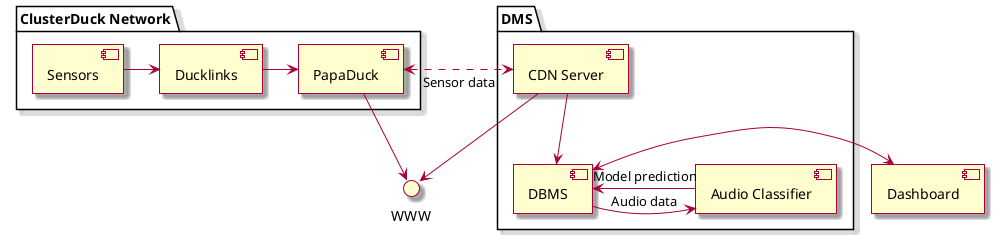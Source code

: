 @startuml
skin rose
folder "ClusterDuck Network" as CDN {
    component Sensors
    component Ducklinks
    component PapaDuck
}
Sensors -> Ducklinks
Ducklinks -> PapaDuck
PapaDuck --> WWW
folder DMS {
    component "CDN Server" as serv
    component DBMS
    component "Audio Classifier" as ML
}

serv --> WWW

serv --> DBMS

DBMS -> ML : Audio data

ML -> DBMS : Model prediction

component Dashboard

Dashboard <-> DBMS 

PapaDuck <.r.> serv : Sensor data

@enduml